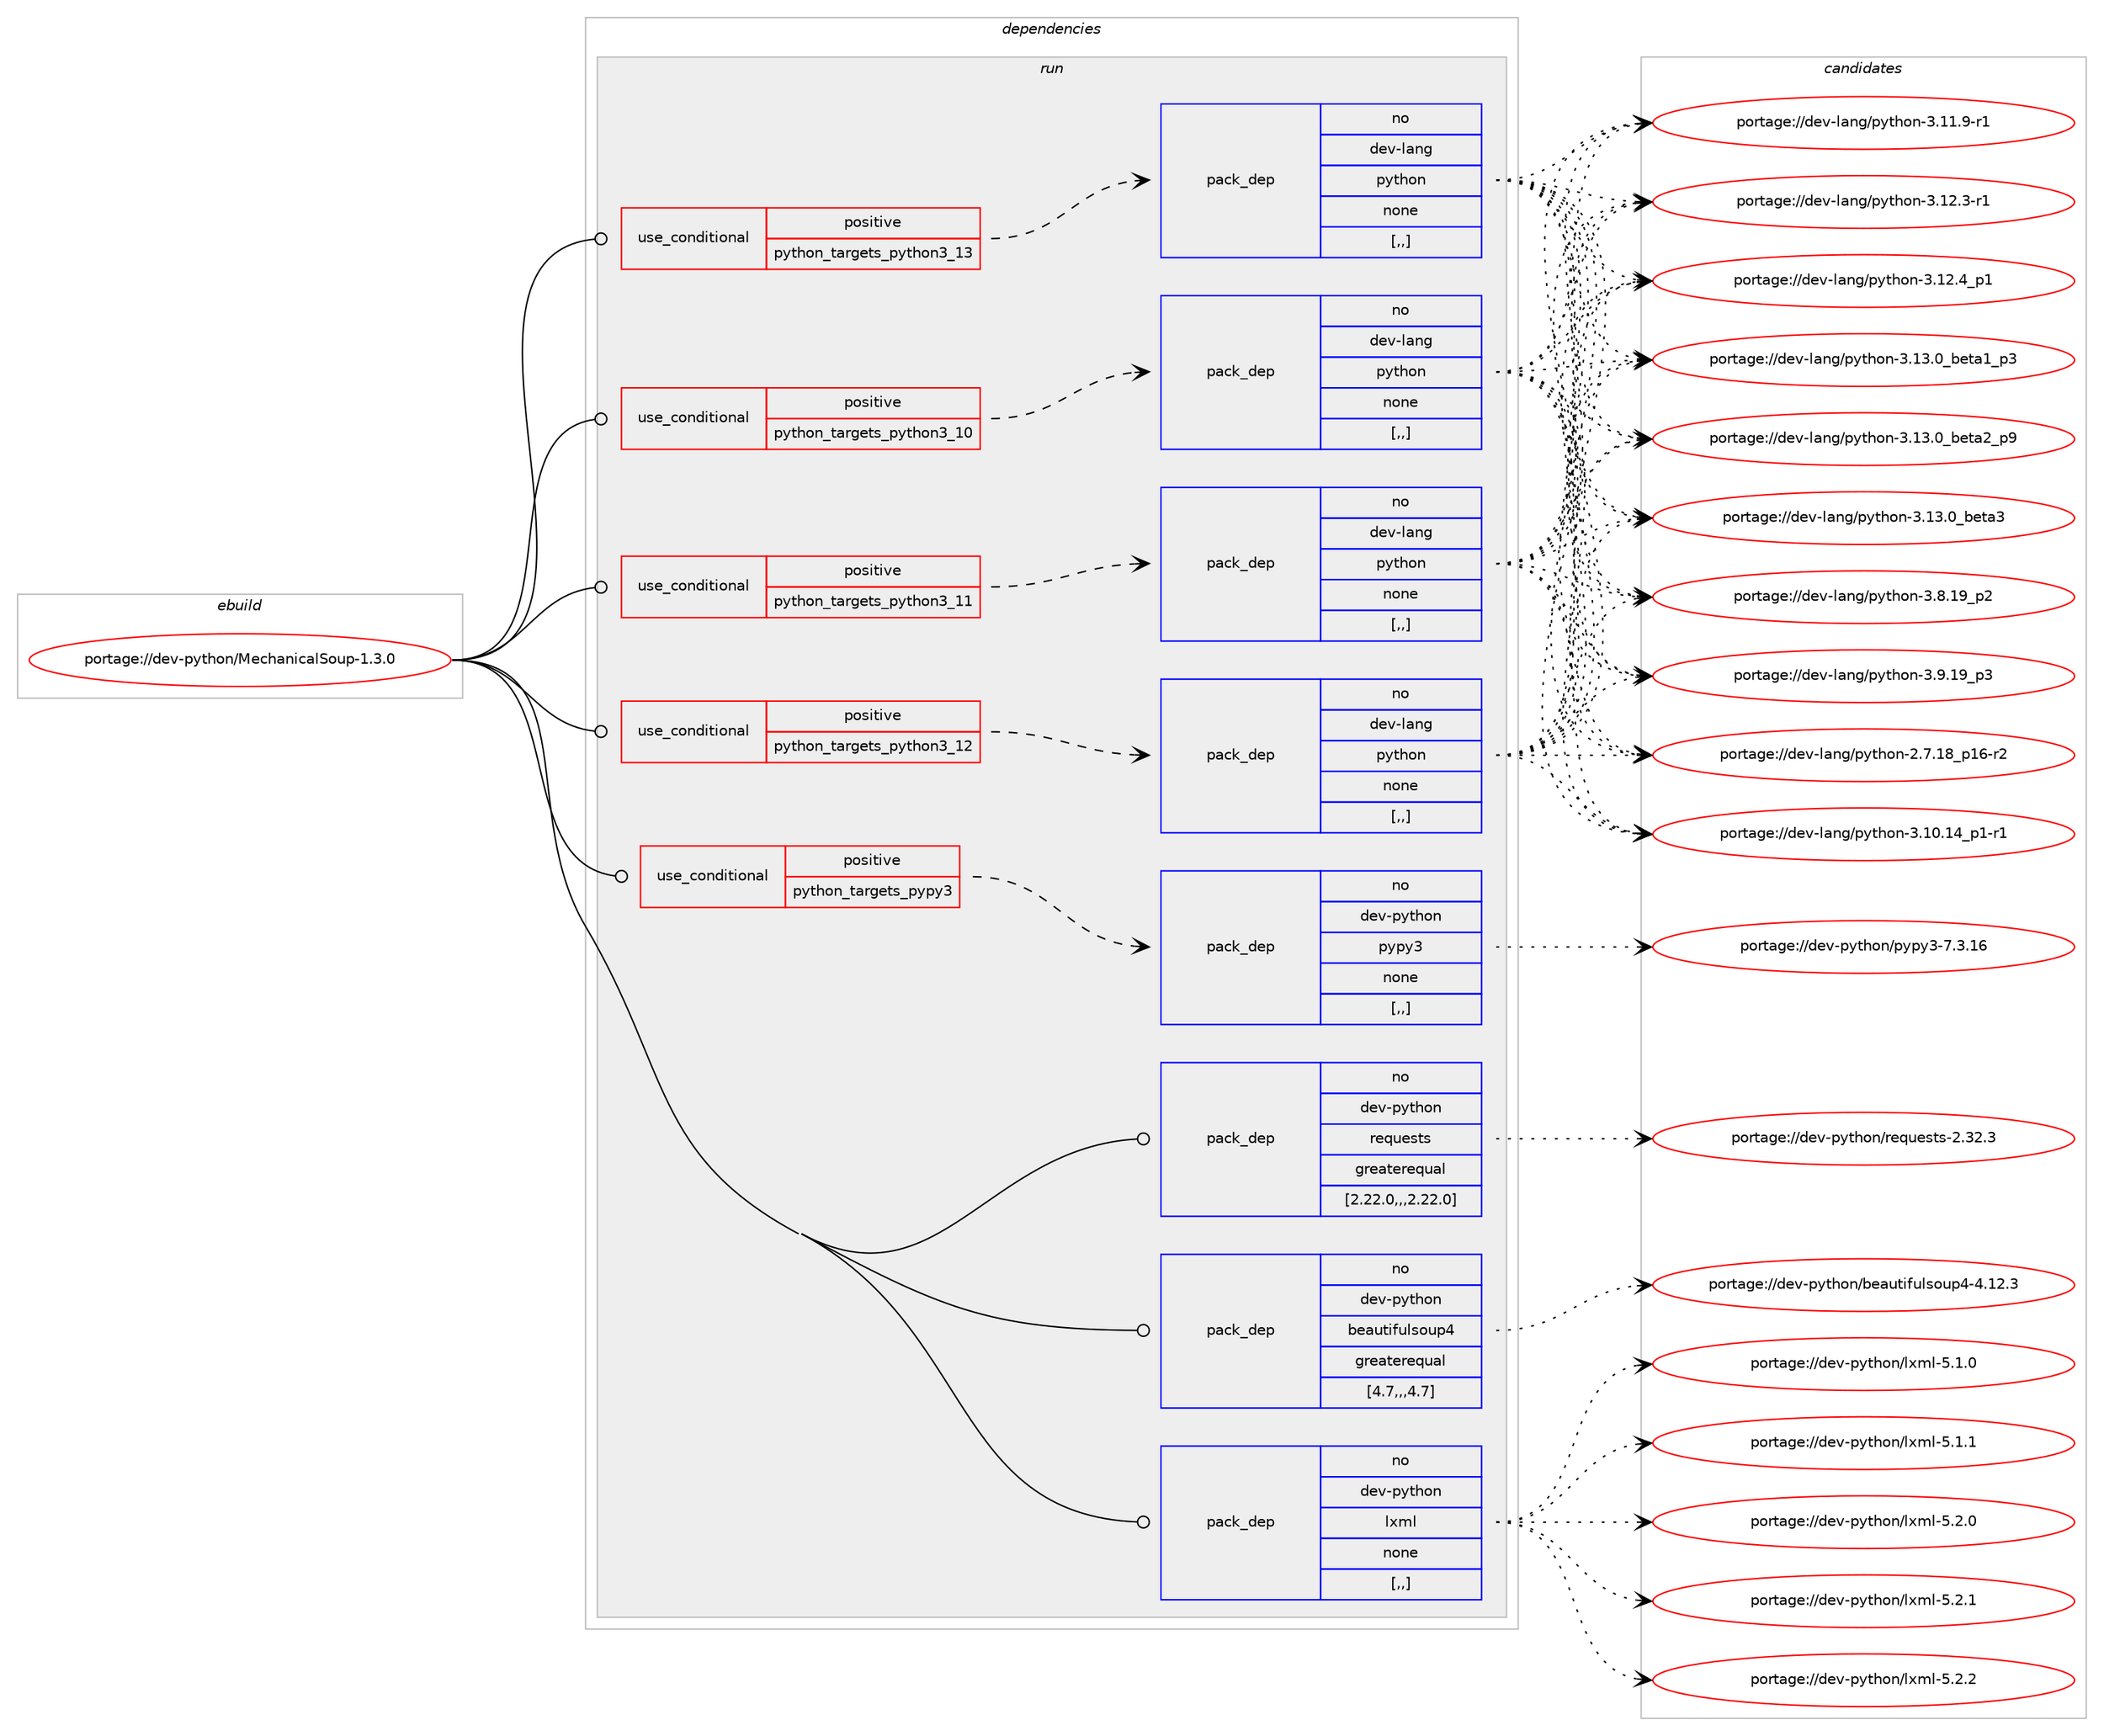 digraph prolog {

# *************
# Graph options
# *************

newrank=true;
concentrate=true;
compound=true;
graph [rankdir=LR,fontname=Helvetica,fontsize=10,ranksep=1.5];#, ranksep=2.5, nodesep=0.2];
edge  [arrowhead=vee];
node  [fontname=Helvetica,fontsize=10];

# **********
# The ebuild
# **********

subgraph cluster_leftcol {
color=gray;
rank=same;
label=<<i>ebuild</i>>;
id [label="portage://dev-python/MechanicalSoup-1.3.0", color=red, width=4, href="../dev-python/MechanicalSoup-1.3.0.svg"];
}

# ****************
# The dependencies
# ****************

subgraph cluster_midcol {
color=gray;
label=<<i>dependencies</i>>;
subgraph cluster_compile {
fillcolor="#eeeeee";
style=filled;
label=<<i>compile</i>>;
}
subgraph cluster_compileandrun {
fillcolor="#eeeeee";
style=filled;
label=<<i>compile and run</i>>;
}
subgraph cluster_run {
fillcolor="#eeeeee";
style=filled;
label=<<i>run</i>>;
subgraph cond29639 {
dependency137716 [label=<<TABLE BORDER="0" CELLBORDER="1" CELLSPACING="0" CELLPADDING="4"><TR><TD ROWSPAN="3" CELLPADDING="10">use_conditional</TD></TR><TR><TD>positive</TD></TR><TR><TD>python_targets_pypy3</TD></TR></TABLE>>, shape=none, color=red];
subgraph pack106869 {
dependency137717 [label=<<TABLE BORDER="0" CELLBORDER="1" CELLSPACING="0" CELLPADDING="4" WIDTH="220"><TR><TD ROWSPAN="6" CELLPADDING="30">pack_dep</TD></TR><TR><TD WIDTH="110">no</TD></TR><TR><TD>dev-python</TD></TR><TR><TD>pypy3</TD></TR><TR><TD>none</TD></TR><TR><TD>[,,]</TD></TR></TABLE>>, shape=none, color=blue];
}
dependency137716:e -> dependency137717:w [weight=20,style="dashed",arrowhead="vee"];
}
id:e -> dependency137716:w [weight=20,style="solid",arrowhead="odot"];
subgraph cond29640 {
dependency137718 [label=<<TABLE BORDER="0" CELLBORDER="1" CELLSPACING="0" CELLPADDING="4"><TR><TD ROWSPAN="3" CELLPADDING="10">use_conditional</TD></TR><TR><TD>positive</TD></TR><TR><TD>python_targets_python3_10</TD></TR></TABLE>>, shape=none, color=red];
subgraph pack106870 {
dependency137719 [label=<<TABLE BORDER="0" CELLBORDER="1" CELLSPACING="0" CELLPADDING="4" WIDTH="220"><TR><TD ROWSPAN="6" CELLPADDING="30">pack_dep</TD></TR><TR><TD WIDTH="110">no</TD></TR><TR><TD>dev-lang</TD></TR><TR><TD>python</TD></TR><TR><TD>none</TD></TR><TR><TD>[,,]</TD></TR></TABLE>>, shape=none, color=blue];
}
dependency137718:e -> dependency137719:w [weight=20,style="dashed",arrowhead="vee"];
}
id:e -> dependency137718:w [weight=20,style="solid",arrowhead="odot"];
subgraph cond29641 {
dependency137720 [label=<<TABLE BORDER="0" CELLBORDER="1" CELLSPACING="0" CELLPADDING="4"><TR><TD ROWSPAN="3" CELLPADDING="10">use_conditional</TD></TR><TR><TD>positive</TD></TR><TR><TD>python_targets_python3_11</TD></TR></TABLE>>, shape=none, color=red];
subgraph pack106871 {
dependency137721 [label=<<TABLE BORDER="0" CELLBORDER="1" CELLSPACING="0" CELLPADDING="4" WIDTH="220"><TR><TD ROWSPAN="6" CELLPADDING="30">pack_dep</TD></TR><TR><TD WIDTH="110">no</TD></TR><TR><TD>dev-lang</TD></TR><TR><TD>python</TD></TR><TR><TD>none</TD></TR><TR><TD>[,,]</TD></TR></TABLE>>, shape=none, color=blue];
}
dependency137720:e -> dependency137721:w [weight=20,style="dashed",arrowhead="vee"];
}
id:e -> dependency137720:w [weight=20,style="solid",arrowhead="odot"];
subgraph cond29642 {
dependency137722 [label=<<TABLE BORDER="0" CELLBORDER="1" CELLSPACING="0" CELLPADDING="4"><TR><TD ROWSPAN="3" CELLPADDING="10">use_conditional</TD></TR><TR><TD>positive</TD></TR><TR><TD>python_targets_python3_12</TD></TR></TABLE>>, shape=none, color=red];
subgraph pack106872 {
dependency137723 [label=<<TABLE BORDER="0" CELLBORDER="1" CELLSPACING="0" CELLPADDING="4" WIDTH="220"><TR><TD ROWSPAN="6" CELLPADDING="30">pack_dep</TD></TR><TR><TD WIDTH="110">no</TD></TR><TR><TD>dev-lang</TD></TR><TR><TD>python</TD></TR><TR><TD>none</TD></TR><TR><TD>[,,]</TD></TR></TABLE>>, shape=none, color=blue];
}
dependency137722:e -> dependency137723:w [weight=20,style="dashed",arrowhead="vee"];
}
id:e -> dependency137722:w [weight=20,style="solid",arrowhead="odot"];
subgraph cond29643 {
dependency137724 [label=<<TABLE BORDER="0" CELLBORDER="1" CELLSPACING="0" CELLPADDING="4"><TR><TD ROWSPAN="3" CELLPADDING="10">use_conditional</TD></TR><TR><TD>positive</TD></TR><TR><TD>python_targets_python3_13</TD></TR></TABLE>>, shape=none, color=red];
subgraph pack106873 {
dependency137725 [label=<<TABLE BORDER="0" CELLBORDER="1" CELLSPACING="0" CELLPADDING="4" WIDTH="220"><TR><TD ROWSPAN="6" CELLPADDING="30">pack_dep</TD></TR><TR><TD WIDTH="110">no</TD></TR><TR><TD>dev-lang</TD></TR><TR><TD>python</TD></TR><TR><TD>none</TD></TR><TR><TD>[,,]</TD></TR></TABLE>>, shape=none, color=blue];
}
dependency137724:e -> dependency137725:w [weight=20,style="dashed",arrowhead="vee"];
}
id:e -> dependency137724:w [weight=20,style="solid",arrowhead="odot"];
subgraph pack106874 {
dependency137726 [label=<<TABLE BORDER="0" CELLBORDER="1" CELLSPACING="0" CELLPADDING="4" WIDTH="220"><TR><TD ROWSPAN="6" CELLPADDING="30">pack_dep</TD></TR><TR><TD WIDTH="110">no</TD></TR><TR><TD>dev-python</TD></TR><TR><TD>beautifulsoup4</TD></TR><TR><TD>greaterequal</TD></TR><TR><TD>[4.7,,,4.7]</TD></TR></TABLE>>, shape=none, color=blue];
}
id:e -> dependency137726:w [weight=20,style="solid",arrowhead="odot"];
subgraph pack106875 {
dependency137727 [label=<<TABLE BORDER="0" CELLBORDER="1" CELLSPACING="0" CELLPADDING="4" WIDTH="220"><TR><TD ROWSPAN="6" CELLPADDING="30">pack_dep</TD></TR><TR><TD WIDTH="110">no</TD></TR><TR><TD>dev-python</TD></TR><TR><TD>lxml</TD></TR><TR><TD>none</TD></TR><TR><TD>[,,]</TD></TR></TABLE>>, shape=none, color=blue];
}
id:e -> dependency137727:w [weight=20,style="solid",arrowhead="odot"];
subgraph pack106876 {
dependency137728 [label=<<TABLE BORDER="0" CELLBORDER="1" CELLSPACING="0" CELLPADDING="4" WIDTH="220"><TR><TD ROWSPAN="6" CELLPADDING="30">pack_dep</TD></TR><TR><TD WIDTH="110">no</TD></TR><TR><TD>dev-python</TD></TR><TR><TD>requests</TD></TR><TR><TD>greaterequal</TD></TR><TR><TD>[2.22.0,,,2.22.0]</TD></TR></TABLE>>, shape=none, color=blue];
}
id:e -> dependency137728:w [weight=20,style="solid",arrowhead="odot"];
}
}

# **************
# The candidates
# **************

subgraph cluster_choices {
rank=same;
color=gray;
label=<<i>candidates</i>>;

subgraph choice106869 {
color=black;
nodesep=1;
choice10010111845112121116104111110471121211121215145554651464954 [label="portage://dev-python/pypy3-7.3.16", color=red, width=4,href="../dev-python/pypy3-7.3.16.svg"];
dependency137717:e -> choice10010111845112121116104111110471121211121215145554651464954:w [style=dotted,weight="100"];
}
subgraph choice106870 {
color=black;
nodesep=1;
choice100101118451089711010347112121116104111110455046554649569511249544511450 [label="portage://dev-lang/python-2.7.18_p16-r2", color=red, width=4,href="../dev-lang/python-2.7.18_p16-r2.svg"];
choice100101118451089711010347112121116104111110455146494846495295112494511449 [label="portage://dev-lang/python-3.10.14_p1-r1", color=red, width=4,href="../dev-lang/python-3.10.14_p1-r1.svg"];
choice100101118451089711010347112121116104111110455146494946574511449 [label="portage://dev-lang/python-3.11.9-r1", color=red, width=4,href="../dev-lang/python-3.11.9-r1.svg"];
choice100101118451089711010347112121116104111110455146495046514511449 [label="portage://dev-lang/python-3.12.3-r1", color=red, width=4,href="../dev-lang/python-3.12.3-r1.svg"];
choice100101118451089711010347112121116104111110455146495046529511249 [label="portage://dev-lang/python-3.12.4_p1", color=red, width=4,href="../dev-lang/python-3.12.4_p1.svg"];
choice10010111845108971101034711212111610411111045514649514648959810111697499511251 [label="portage://dev-lang/python-3.13.0_beta1_p3", color=red, width=4,href="../dev-lang/python-3.13.0_beta1_p3.svg"];
choice10010111845108971101034711212111610411111045514649514648959810111697509511257 [label="portage://dev-lang/python-3.13.0_beta2_p9", color=red, width=4,href="../dev-lang/python-3.13.0_beta2_p9.svg"];
choice1001011184510897110103471121211161041111104551464951464895981011169751 [label="portage://dev-lang/python-3.13.0_beta3", color=red, width=4,href="../dev-lang/python-3.13.0_beta3.svg"];
choice100101118451089711010347112121116104111110455146564649579511250 [label="portage://dev-lang/python-3.8.19_p2", color=red, width=4,href="../dev-lang/python-3.8.19_p2.svg"];
choice100101118451089711010347112121116104111110455146574649579511251 [label="portage://dev-lang/python-3.9.19_p3", color=red, width=4,href="../dev-lang/python-3.9.19_p3.svg"];
dependency137719:e -> choice100101118451089711010347112121116104111110455046554649569511249544511450:w [style=dotted,weight="100"];
dependency137719:e -> choice100101118451089711010347112121116104111110455146494846495295112494511449:w [style=dotted,weight="100"];
dependency137719:e -> choice100101118451089711010347112121116104111110455146494946574511449:w [style=dotted,weight="100"];
dependency137719:e -> choice100101118451089711010347112121116104111110455146495046514511449:w [style=dotted,weight="100"];
dependency137719:e -> choice100101118451089711010347112121116104111110455146495046529511249:w [style=dotted,weight="100"];
dependency137719:e -> choice10010111845108971101034711212111610411111045514649514648959810111697499511251:w [style=dotted,weight="100"];
dependency137719:e -> choice10010111845108971101034711212111610411111045514649514648959810111697509511257:w [style=dotted,weight="100"];
dependency137719:e -> choice1001011184510897110103471121211161041111104551464951464895981011169751:w [style=dotted,weight="100"];
dependency137719:e -> choice100101118451089711010347112121116104111110455146564649579511250:w [style=dotted,weight="100"];
dependency137719:e -> choice100101118451089711010347112121116104111110455146574649579511251:w [style=dotted,weight="100"];
}
subgraph choice106871 {
color=black;
nodesep=1;
choice100101118451089711010347112121116104111110455046554649569511249544511450 [label="portage://dev-lang/python-2.7.18_p16-r2", color=red, width=4,href="../dev-lang/python-2.7.18_p16-r2.svg"];
choice100101118451089711010347112121116104111110455146494846495295112494511449 [label="portage://dev-lang/python-3.10.14_p1-r1", color=red, width=4,href="../dev-lang/python-3.10.14_p1-r1.svg"];
choice100101118451089711010347112121116104111110455146494946574511449 [label="portage://dev-lang/python-3.11.9-r1", color=red, width=4,href="../dev-lang/python-3.11.9-r1.svg"];
choice100101118451089711010347112121116104111110455146495046514511449 [label="portage://dev-lang/python-3.12.3-r1", color=red, width=4,href="../dev-lang/python-3.12.3-r1.svg"];
choice100101118451089711010347112121116104111110455146495046529511249 [label="portage://dev-lang/python-3.12.4_p1", color=red, width=4,href="../dev-lang/python-3.12.4_p1.svg"];
choice10010111845108971101034711212111610411111045514649514648959810111697499511251 [label="portage://dev-lang/python-3.13.0_beta1_p3", color=red, width=4,href="../dev-lang/python-3.13.0_beta1_p3.svg"];
choice10010111845108971101034711212111610411111045514649514648959810111697509511257 [label="portage://dev-lang/python-3.13.0_beta2_p9", color=red, width=4,href="../dev-lang/python-3.13.0_beta2_p9.svg"];
choice1001011184510897110103471121211161041111104551464951464895981011169751 [label="portage://dev-lang/python-3.13.0_beta3", color=red, width=4,href="../dev-lang/python-3.13.0_beta3.svg"];
choice100101118451089711010347112121116104111110455146564649579511250 [label="portage://dev-lang/python-3.8.19_p2", color=red, width=4,href="../dev-lang/python-3.8.19_p2.svg"];
choice100101118451089711010347112121116104111110455146574649579511251 [label="portage://dev-lang/python-3.9.19_p3", color=red, width=4,href="../dev-lang/python-3.9.19_p3.svg"];
dependency137721:e -> choice100101118451089711010347112121116104111110455046554649569511249544511450:w [style=dotted,weight="100"];
dependency137721:e -> choice100101118451089711010347112121116104111110455146494846495295112494511449:w [style=dotted,weight="100"];
dependency137721:e -> choice100101118451089711010347112121116104111110455146494946574511449:w [style=dotted,weight="100"];
dependency137721:e -> choice100101118451089711010347112121116104111110455146495046514511449:w [style=dotted,weight="100"];
dependency137721:e -> choice100101118451089711010347112121116104111110455146495046529511249:w [style=dotted,weight="100"];
dependency137721:e -> choice10010111845108971101034711212111610411111045514649514648959810111697499511251:w [style=dotted,weight="100"];
dependency137721:e -> choice10010111845108971101034711212111610411111045514649514648959810111697509511257:w [style=dotted,weight="100"];
dependency137721:e -> choice1001011184510897110103471121211161041111104551464951464895981011169751:w [style=dotted,weight="100"];
dependency137721:e -> choice100101118451089711010347112121116104111110455146564649579511250:w [style=dotted,weight="100"];
dependency137721:e -> choice100101118451089711010347112121116104111110455146574649579511251:w [style=dotted,weight="100"];
}
subgraph choice106872 {
color=black;
nodesep=1;
choice100101118451089711010347112121116104111110455046554649569511249544511450 [label="portage://dev-lang/python-2.7.18_p16-r2", color=red, width=4,href="../dev-lang/python-2.7.18_p16-r2.svg"];
choice100101118451089711010347112121116104111110455146494846495295112494511449 [label="portage://dev-lang/python-3.10.14_p1-r1", color=red, width=4,href="../dev-lang/python-3.10.14_p1-r1.svg"];
choice100101118451089711010347112121116104111110455146494946574511449 [label="portage://dev-lang/python-3.11.9-r1", color=red, width=4,href="../dev-lang/python-3.11.9-r1.svg"];
choice100101118451089711010347112121116104111110455146495046514511449 [label="portage://dev-lang/python-3.12.3-r1", color=red, width=4,href="../dev-lang/python-3.12.3-r1.svg"];
choice100101118451089711010347112121116104111110455146495046529511249 [label="portage://dev-lang/python-3.12.4_p1", color=red, width=4,href="../dev-lang/python-3.12.4_p1.svg"];
choice10010111845108971101034711212111610411111045514649514648959810111697499511251 [label="portage://dev-lang/python-3.13.0_beta1_p3", color=red, width=4,href="../dev-lang/python-3.13.0_beta1_p3.svg"];
choice10010111845108971101034711212111610411111045514649514648959810111697509511257 [label="portage://dev-lang/python-3.13.0_beta2_p9", color=red, width=4,href="../dev-lang/python-3.13.0_beta2_p9.svg"];
choice1001011184510897110103471121211161041111104551464951464895981011169751 [label="portage://dev-lang/python-3.13.0_beta3", color=red, width=4,href="../dev-lang/python-3.13.0_beta3.svg"];
choice100101118451089711010347112121116104111110455146564649579511250 [label="portage://dev-lang/python-3.8.19_p2", color=red, width=4,href="../dev-lang/python-3.8.19_p2.svg"];
choice100101118451089711010347112121116104111110455146574649579511251 [label="portage://dev-lang/python-3.9.19_p3", color=red, width=4,href="../dev-lang/python-3.9.19_p3.svg"];
dependency137723:e -> choice100101118451089711010347112121116104111110455046554649569511249544511450:w [style=dotted,weight="100"];
dependency137723:e -> choice100101118451089711010347112121116104111110455146494846495295112494511449:w [style=dotted,weight="100"];
dependency137723:e -> choice100101118451089711010347112121116104111110455146494946574511449:w [style=dotted,weight="100"];
dependency137723:e -> choice100101118451089711010347112121116104111110455146495046514511449:w [style=dotted,weight="100"];
dependency137723:e -> choice100101118451089711010347112121116104111110455146495046529511249:w [style=dotted,weight="100"];
dependency137723:e -> choice10010111845108971101034711212111610411111045514649514648959810111697499511251:w [style=dotted,weight="100"];
dependency137723:e -> choice10010111845108971101034711212111610411111045514649514648959810111697509511257:w [style=dotted,weight="100"];
dependency137723:e -> choice1001011184510897110103471121211161041111104551464951464895981011169751:w [style=dotted,weight="100"];
dependency137723:e -> choice100101118451089711010347112121116104111110455146564649579511250:w [style=dotted,weight="100"];
dependency137723:e -> choice100101118451089711010347112121116104111110455146574649579511251:w [style=dotted,weight="100"];
}
subgraph choice106873 {
color=black;
nodesep=1;
choice100101118451089711010347112121116104111110455046554649569511249544511450 [label="portage://dev-lang/python-2.7.18_p16-r2", color=red, width=4,href="../dev-lang/python-2.7.18_p16-r2.svg"];
choice100101118451089711010347112121116104111110455146494846495295112494511449 [label="portage://dev-lang/python-3.10.14_p1-r1", color=red, width=4,href="../dev-lang/python-3.10.14_p1-r1.svg"];
choice100101118451089711010347112121116104111110455146494946574511449 [label="portage://dev-lang/python-3.11.9-r1", color=red, width=4,href="../dev-lang/python-3.11.9-r1.svg"];
choice100101118451089711010347112121116104111110455146495046514511449 [label="portage://dev-lang/python-3.12.3-r1", color=red, width=4,href="../dev-lang/python-3.12.3-r1.svg"];
choice100101118451089711010347112121116104111110455146495046529511249 [label="portage://dev-lang/python-3.12.4_p1", color=red, width=4,href="../dev-lang/python-3.12.4_p1.svg"];
choice10010111845108971101034711212111610411111045514649514648959810111697499511251 [label="portage://dev-lang/python-3.13.0_beta1_p3", color=red, width=4,href="../dev-lang/python-3.13.0_beta1_p3.svg"];
choice10010111845108971101034711212111610411111045514649514648959810111697509511257 [label="portage://dev-lang/python-3.13.0_beta2_p9", color=red, width=4,href="../dev-lang/python-3.13.0_beta2_p9.svg"];
choice1001011184510897110103471121211161041111104551464951464895981011169751 [label="portage://dev-lang/python-3.13.0_beta3", color=red, width=4,href="../dev-lang/python-3.13.0_beta3.svg"];
choice100101118451089711010347112121116104111110455146564649579511250 [label="portage://dev-lang/python-3.8.19_p2", color=red, width=4,href="../dev-lang/python-3.8.19_p2.svg"];
choice100101118451089711010347112121116104111110455146574649579511251 [label="portage://dev-lang/python-3.9.19_p3", color=red, width=4,href="../dev-lang/python-3.9.19_p3.svg"];
dependency137725:e -> choice100101118451089711010347112121116104111110455046554649569511249544511450:w [style=dotted,weight="100"];
dependency137725:e -> choice100101118451089711010347112121116104111110455146494846495295112494511449:w [style=dotted,weight="100"];
dependency137725:e -> choice100101118451089711010347112121116104111110455146494946574511449:w [style=dotted,weight="100"];
dependency137725:e -> choice100101118451089711010347112121116104111110455146495046514511449:w [style=dotted,weight="100"];
dependency137725:e -> choice100101118451089711010347112121116104111110455146495046529511249:w [style=dotted,weight="100"];
dependency137725:e -> choice10010111845108971101034711212111610411111045514649514648959810111697499511251:w [style=dotted,weight="100"];
dependency137725:e -> choice10010111845108971101034711212111610411111045514649514648959810111697509511257:w [style=dotted,weight="100"];
dependency137725:e -> choice1001011184510897110103471121211161041111104551464951464895981011169751:w [style=dotted,weight="100"];
dependency137725:e -> choice100101118451089711010347112121116104111110455146564649579511250:w [style=dotted,weight="100"];
dependency137725:e -> choice100101118451089711010347112121116104111110455146574649579511251:w [style=dotted,weight="100"];
}
subgraph choice106874 {
color=black;
nodesep=1;
choice100101118451121211161041111104798101971171161051021171081151111171125245524649504651 [label="portage://dev-python/beautifulsoup4-4.12.3", color=red, width=4,href="../dev-python/beautifulsoup4-4.12.3.svg"];
dependency137726:e -> choice100101118451121211161041111104798101971171161051021171081151111171125245524649504651:w [style=dotted,weight="100"];
}
subgraph choice106875 {
color=black;
nodesep=1;
choice1001011184511212111610411111047108120109108455346494648 [label="portage://dev-python/lxml-5.1.0", color=red, width=4,href="../dev-python/lxml-5.1.0.svg"];
choice1001011184511212111610411111047108120109108455346494649 [label="portage://dev-python/lxml-5.1.1", color=red, width=4,href="../dev-python/lxml-5.1.1.svg"];
choice1001011184511212111610411111047108120109108455346504648 [label="portage://dev-python/lxml-5.2.0", color=red, width=4,href="../dev-python/lxml-5.2.0.svg"];
choice1001011184511212111610411111047108120109108455346504649 [label="portage://dev-python/lxml-5.2.1", color=red, width=4,href="../dev-python/lxml-5.2.1.svg"];
choice1001011184511212111610411111047108120109108455346504650 [label="portage://dev-python/lxml-5.2.2", color=red, width=4,href="../dev-python/lxml-5.2.2.svg"];
dependency137727:e -> choice1001011184511212111610411111047108120109108455346494648:w [style=dotted,weight="100"];
dependency137727:e -> choice1001011184511212111610411111047108120109108455346494649:w [style=dotted,weight="100"];
dependency137727:e -> choice1001011184511212111610411111047108120109108455346504648:w [style=dotted,weight="100"];
dependency137727:e -> choice1001011184511212111610411111047108120109108455346504649:w [style=dotted,weight="100"];
dependency137727:e -> choice1001011184511212111610411111047108120109108455346504650:w [style=dotted,weight="100"];
}
subgraph choice106876 {
color=black;
nodesep=1;
choice100101118451121211161041111104711410111311710111511611545504651504651 [label="portage://dev-python/requests-2.32.3", color=red, width=4,href="../dev-python/requests-2.32.3.svg"];
dependency137728:e -> choice100101118451121211161041111104711410111311710111511611545504651504651:w [style=dotted,weight="100"];
}
}

}
